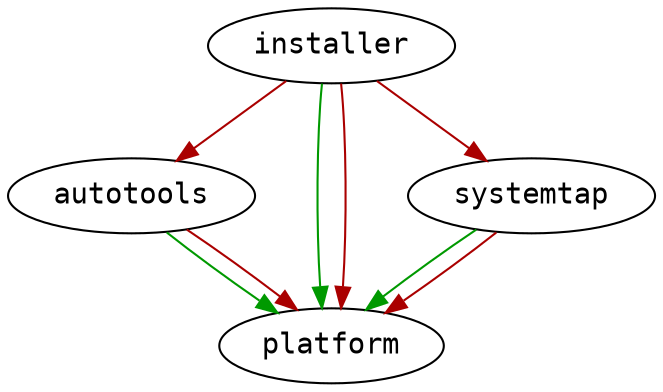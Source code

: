 digraph G {
  node [fontname=monospace];
  "autotools" -> "platform" [color="#009900"];
  "autotools" -> "platform" [color="#aa0000"];
  "installer" -> "platform" [color="#009900"];
  "installer" -> "platform" [color="#aa0000"];
  "installer" -> "systemtap" [color="#aa0000"];
  "installer" -> "autotools" [color="#aa0000"];
  "systemtap" -> "platform" [color="#009900"];
  "systemtap" -> "platform" [color="#aa0000"];
}
